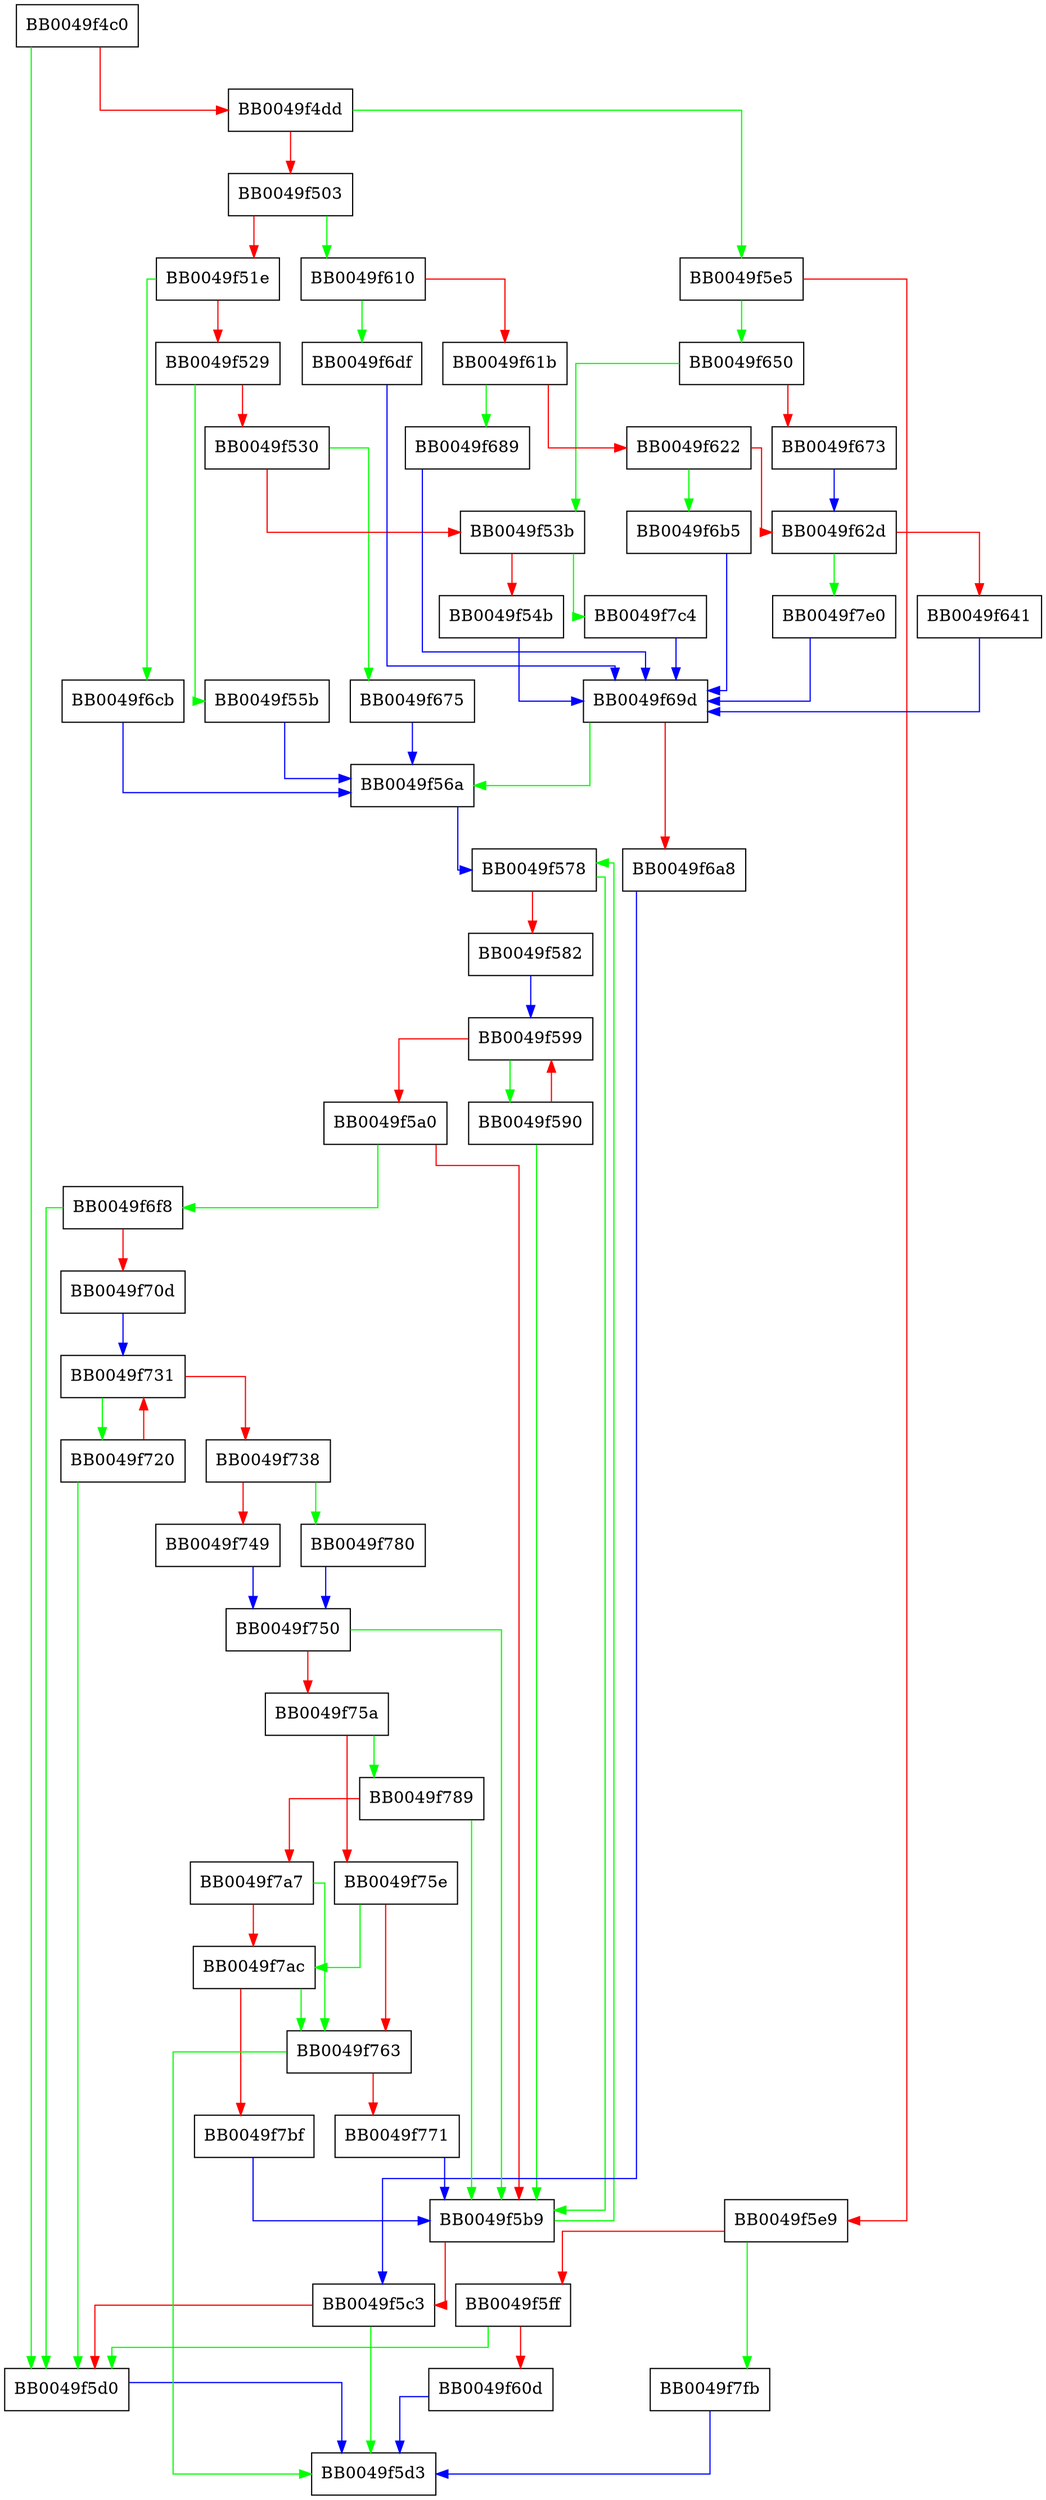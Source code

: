 digraph tls1_shared_group {
  node [shape="box"];
  graph [splines=ortho];
  BB0049f4c0 -> BB0049f5d0 [color="green"];
  BB0049f4c0 -> BB0049f4dd [color="red"];
  BB0049f4dd -> BB0049f5e5 [color="green"];
  BB0049f4dd -> BB0049f503 [color="red"];
  BB0049f503 -> BB0049f610 [color="green"];
  BB0049f503 -> BB0049f51e [color="red"];
  BB0049f51e -> BB0049f6cb [color="green"];
  BB0049f51e -> BB0049f529 [color="red"];
  BB0049f529 -> BB0049f55b [color="green"];
  BB0049f529 -> BB0049f530 [color="red"];
  BB0049f530 -> BB0049f675 [color="green"];
  BB0049f530 -> BB0049f53b [color="red"];
  BB0049f53b -> BB0049f7c4 [color="green"];
  BB0049f53b -> BB0049f54b [color="red"];
  BB0049f54b -> BB0049f69d [color="blue"];
  BB0049f55b -> BB0049f56a [color="blue"];
  BB0049f56a -> BB0049f578 [color="blue"];
  BB0049f578 -> BB0049f5b9 [color="green"];
  BB0049f578 -> BB0049f582 [color="red"];
  BB0049f582 -> BB0049f599 [color="blue"];
  BB0049f590 -> BB0049f5b9 [color="green"];
  BB0049f590 -> BB0049f599 [color="red"];
  BB0049f599 -> BB0049f590 [color="green"];
  BB0049f599 -> BB0049f5a0 [color="red"];
  BB0049f5a0 -> BB0049f6f8 [color="green"];
  BB0049f5a0 -> BB0049f5b9 [color="red"];
  BB0049f5b9 -> BB0049f578 [color="green"];
  BB0049f5b9 -> BB0049f5c3 [color="red"];
  BB0049f5c3 -> BB0049f5d3 [color="green"];
  BB0049f5c3 -> BB0049f5d0 [color="red"];
  BB0049f5d0 -> BB0049f5d3 [color="blue"];
  BB0049f5e5 -> BB0049f650 [color="green"];
  BB0049f5e5 -> BB0049f5e9 [color="red"];
  BB0049f5e9 -> BB0049f7fb [color="green"];
  BB0049f5e9 -> BB0049f5ff [color="red"];
  BB0049f5ff -> BB0049f5d0 [color="green"];
  BB0049f5ff -> BB0049f60d [color="red"];
  BB0049f60d -> BB0049f5d3 [color="blue"];
  BB0049f610 -> BB0049f6df [color="green"];
  BB0049f610 -> BB0049f61b [color="red"];
  BB0049f61b -> BB0049f689 [color="green"];
  BB0049f61b -> BB0049f622 [color="red"];
  BB0049f622 -> BB0049f6b5 [color="green"];
  BB0049f622 -> BB0049f62d [color="red"];
  BB0049f62d -> BB0049f7e0 [color="green"];
  BB0049f62d -> BB0049f641 [color="red"];
  BB0049f641 -> BB0049f69d [color="blue"];
  BB0049f650 -> BB0049f53b [color="green"];
  BB0049f650 -> BB0049f673 [color="red"];
  BB0049f673 -> BB0049f62d [color="blue"];
  BB0049f675 -> BB0049f56a [color="blue"];
  BB0049f689 -> BB0049f69d [color="blue"];
  BB0049f69d -> BB0049f56a [color="green"];
  BB0049f69d -> BB0049f6a8 [color="red"];
  BB0049f6a8 -> BB0049f5c3 [color="blue"];
  BB0049f6b5 -> BB0049f69d [color="blue"];
  BB0049f6cb -> BB0049f56a [color="blue"];
  BB0049f6df -> BB0049f69d [color="blue"];
  BB0049f6f8 -> BB0049f5d0 [color="green"];
  BB0049f6f8 -> BB0049f70d [color="red"];
  BB0049f70d -> BB0049f731 [color="blue"];
  BB0049f720 -> BB0049f5d0 [color="green"];
  BB0049f720 -> BB0049f731 [color="red"];
  BB0049f731 -> BB0049f720 [color="green"];
  BB0049f731 -> BB0049f738 [color="red"];
  BB0049f738 -> BB0049f780 [color="green"];
  BB0049f738 -> BB0049f749 [color="red"];
  BB0049f749 -> BB0049f750 [color="blue"];
  BB0049f750 -> BB0049f5b9 [color="green"];
  BB0049f750 -> BB0049f75a [color="red"];
  BB0049f75a -> BB0049f789 [color="green"];
  BB0049f75a -> BB0049f75e [color="red"];
  BB0049f75e -> BB0049f7ac [color="green"];
  BB0049f75e -> BB0049f763 [color="red"];
  BB0049f763 -> BB0049f5d3 [color="green"];
  BB0049f763 -> BB0049f771 [color="red"];
  BB0049f771 -> BB0049f5b9 [color="blue"];
  BB0049f780 -> BB0049f750 [color="blue"];
  BB0049f789 -> BB0049f5b9 [color="green"];
  BB0049f789 -> BB0049f7a7 [color="red"];
  BB0049f7a7 -> BB0049f763 [color="green"];
  BB0049f7a7 -> BB0049f7ac [color="red"];
  BB0049f7ac -> BB0049f763 [color="green"];
  BB0049f7ac -> BB0049f7bf [color="red"];
  BB0049f7bf -> BB0049f5b9 [color="blue"];
  BB0049f7c4 -> BB0049f69d [color="blue"];
  BB0049f7e0 -> BB0049f69d [color="blue"];
  BB0049f7fb -> BB0049f5d3 [color="blue"];
}